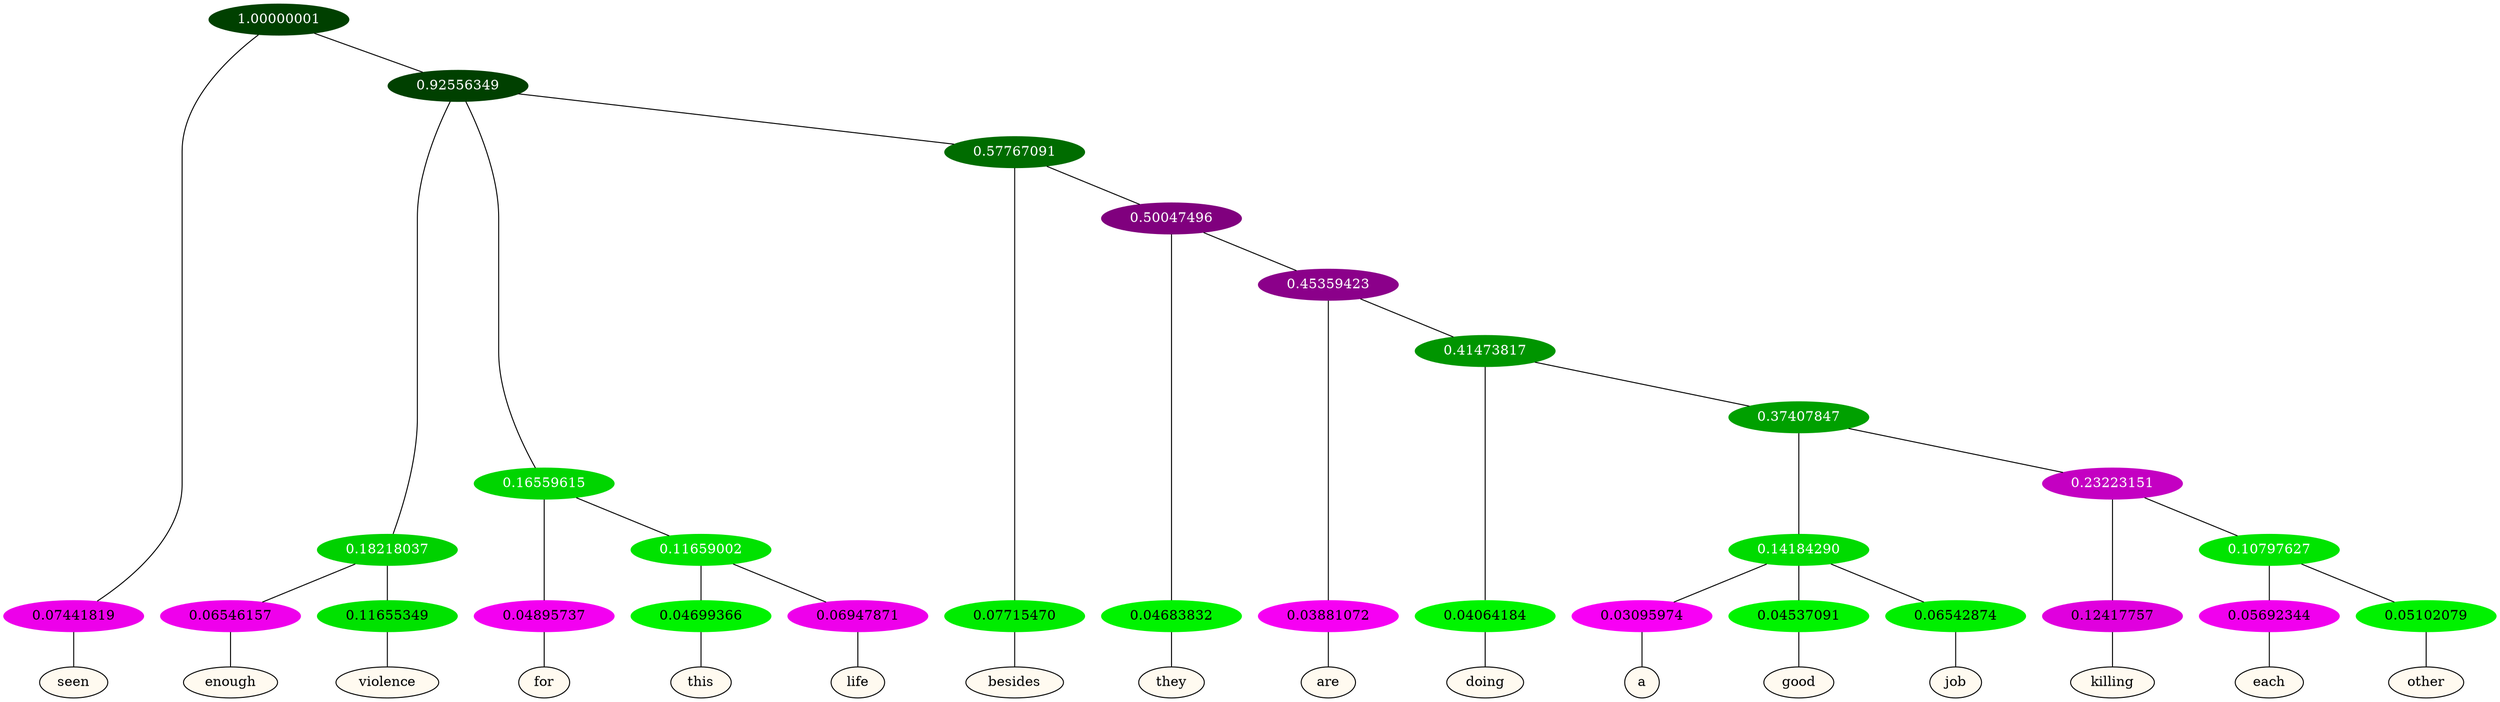 graph {
	node [format=png height=0.15 nodesep=0.001 ordering=out overlap=prism overlap_scaling=0.01 ranksep=0.001 ratio=0.2 style=filled width=0.15]
	{
		rank=same
		a_w_1 [label=seen color=black fillcolor=floralwhite style="filled,solid"]
		a_w_6 [label=enough color=black fillcolor=floralwhite style="filled,solid"]
		a_w_7 [label=violence color=black fillcolor=floralwhite style="filled,solid"]
		a_w_8 [label=for color=black fillcolor=floralwhite style="filled,solid"]
		a_w_12 [label=this color=black fillcolor=floralwhite style="filled,solid"]
		a_w_13 [label=life color=black fillcolor=floralwhite style="filled,solid"]
		a_w_10 [label=besides color=black fillcolor=floralwhite style="filled,solid"]
		a_w_14 [label=they color=black fillcolor=floralwhite style="filled,solid"]
		a_w_16 [label=are color=black fillcolor=floralwhite style="filled,solid"]
		a_w_18 [label=doing color=black fillcolor=floralwhite style="filled,solid"]
		a_w_22 [label=a color=black fillcolor=floralwhite style="filled,solid"]
		a_w_23 [label=good color=black fillcolor=floralwhite style="filled,solid"]
		a_w_24 [label=job color=black fillcolor=floralwhite style="filled,solid"]
		a_w_25 [label=killing color=black fillcolor=floralwhite style="filled,solid"]
		a_w_27 [label=each color=black fillcolor=floralwhite style="filled,solid"]
		a_w_28 [label=other color=black fillcolor=floralwhite style="filled,solid"]
	}
	a_n_1 -- a_w_1
	a_n_6 -- a_w_6
	a_n_7 -- a_w_7
	a_n_8 -- a_w_8
	a_n_12 -- a_w_12
	a_n_13 -- a_w_13
	a_n_10 -- a_w_10
	a_n_14 -- a_w_14
	a_n_16 -- a_w_16
	a_n_18 -- a_w_18
	a_n_22 -- a_w_22
	a_n_23 -- a_w_23
	a_n_24 -- a_w_24
	a_n_25 -- a_w_25
	a_n_27 -- a_w_27
	a_n_28 -- a_w_28
	{
		rank=same
		a_n_1 [label=0.07441819 color="0.835 1.000 0.926" fontcolor=black]
		a_n_6 [label=0.06546157 color="0.835 1.000 0.935" fontcolor=black]
		a_n_7 [label=0.11655349 color="0.334 1.000 0.883" fontcolor=black]
		a_n_8 [label=0.04895737 color="0.835 1.000 0.951" fontcolor=black]
		a_n_12 [label=0.04699366 color="0.334 1.000 0.953" fontcolor=black]
		a_n_13 [label=0.06947871 color="0.835 1.000 0.931" fontcolor=black]
		a_n_10 [label=0.07715470 color="0.334 1.000 0.923" fontcolor=black]
		a_n_14 [label=0.04683832 color="0.334 1.000 0.953" fontcolor=black]
		a_n_16 [label=0.03881072 color="0.835 1.000 0.961" fontcolor=black]
		a_n_18 [label=0.04064184 color="0.334 1.000 0.959" fontcolor=black]
		a_n_22 [label=0.03095974 color="0.835 1.000 0.969" fontcolor=black]
		a_n_23 [label=0.04537091 color="0.334 1.000 0.955" fontcolor=black]
		a_n_24 [label=0.06542874 color="0.334 1.000 0.935" fontcolor=black]
		a_n_25 [label=0.12417757 color="0.835 1.000 0.876" fontcolor=black]
		a_n_27 [label=0.05692344 color="0.835 1.000 0.943" fontcolor=black]
		a_n_28 [label=0.05102079 color="0.334 1.000 0.949" fontcolor=black]
	}
	a_n_0 [label=1.00000001 color="0.334 1.000 0.250" fontcolor=grey99]
	a_n_0 -- a_n_1
	a_n_2 [label=0.92556349 color="0.334 1.000 0.250" fontcolor=grey99]
	a_n_0 -- a_n_2
	a_n_3 [label=0.18218037 color="0.334 1.000 0.818" fontcolor=grey99]
	a_n_2 -- a_n_3
	a_n_4 [label=0.16559615 color="0.334 1.000 0.834" fontcolor=grey99]
	a_n_2 -- a_n_4
	a_n_5 [label=0.57767091 color="0.334 1.000 0.422" fontcolor=grey99]
	a_n_2 -- a_n_5
	a_n_3 -- a_n_6
	a_n_3 -- a_n_7
	a_n_4 -- a_n_8
	a_n_9 [label=0.11659002 color="0.334 1.000 0.883" fontcolor=grey99]
	a_n_4 -- a_n_9
	a_n_5 -- a_n_10
	a_n_11 [label=0.50047496 color="0.835 1.000 0.500" fontcolor=grey99]
	a_n_5 -- a_n_11
	a_n_9 -- a_n_12
	a_n_9 -- a_n_13
	a_n_11 -- a_n_14
	a_n_15 [label=0.45359423 color="0.835 1.000 0.546" fontcolor=grey99]
	a_n_11 -- a_n_15
	a_n_15 -- a_n_16
	a_n_17 [label=0.41473817 color="0.334 1.000 0.585" fontcolor=grey99]
	a_n_15 -- a_n_17
	a_n_17 -- a_n_18
	a_n_19 [label=0.37407847 color="0.334 1.000 0.626" fontcolor=grey99]
	a_n_17 -- a_n_19
	a_n_20 [label=0.14184290 color="0.334 1.000 0.858" fontcolor=grey99]
	a_n_19 -- a_n_20
	a_n_21 [label=0.23223151 color="0.835 1.000 0.768" fontcolor=grey99]
	a_n_19 -- a_n_21
	a_n_20 -- a_n_22
	a_n_20 -- a_n_23
	a_n_20 -- a_n_24
	a_n_21 -- a_n_25
	a_n_26 [label=0.10797627 color="0.334 1.000 0.892" fontcolor=grey99]
	a_n_21 -- a_n_26
	a_n_26 -- a_n_27
	a_n_26 -- a_n_28
}
